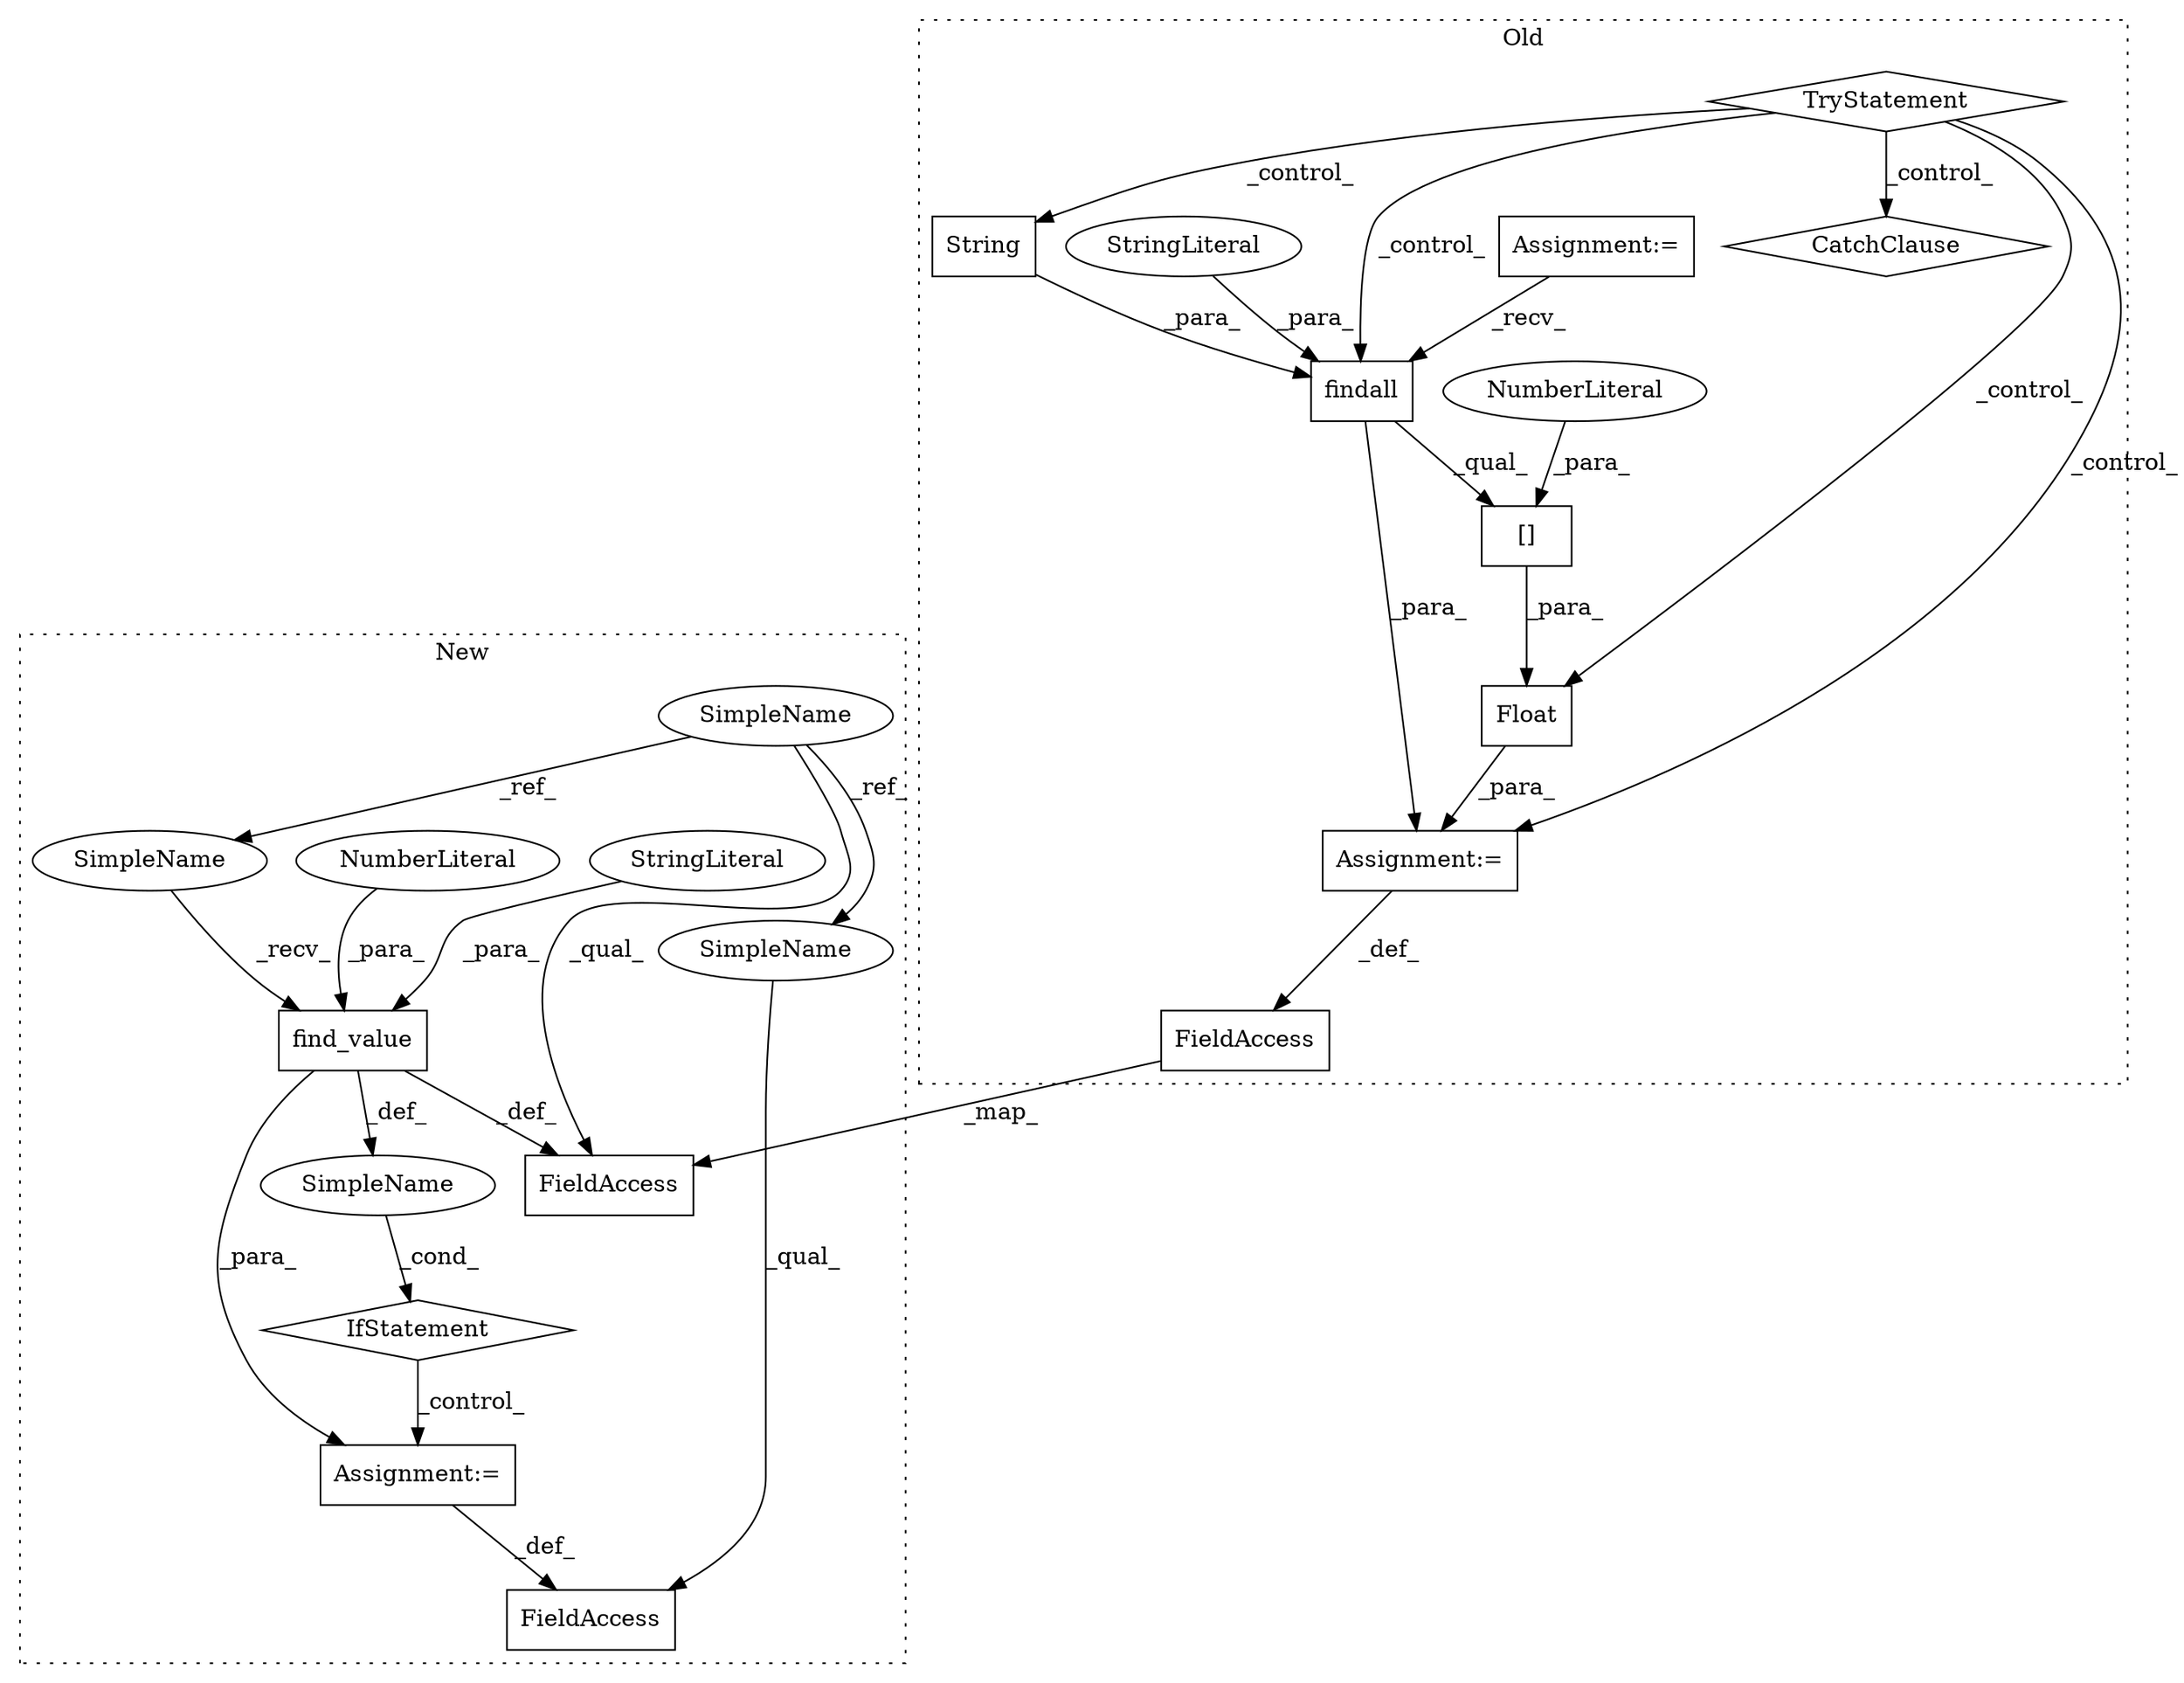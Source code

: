 digraph G {
subgraph cluster0 {
1 [label="String" a="32" s="27629,27641" l="7,1" shape="box"];
8 [label="FieldAccess" a="22" s="28077" l="18" shape="box"];
11 [label="[]" a="2" s="27596,27645" l="48,1" shape="box"];
12 [label="NumberLiteral" a="34" s="27644" l="1" shape="ellipse"];
14 [label="findall" a="32" s="27599,27642" l="8,1" shape="box"];
15 [label="StringLiteral" a="45" s="27607" l="21" shape="ellipse"];
16 [label="Float" a="32" s="27590,27646" l="6,1" shape="box"];
17 [label="TryStatement" a="54" s="27534" l="4" shape="diamond"];
18 [label="CatchClause" a="12" s="27664,27698" l="11,2" shape="diamond"];
19 [label="Assignment:=" a="7" s="27589" l="1" shape="box"];
20 [label="Assignment:=" a="7" s="26976" l="2" shape="box"];
label = "Old";
style="dotted";
}
subgraph cluster1 {
2 [label="find_value" a="32" s="26455,26508" l="11,1" shape="box"];
3 [label="FieldAccess" a="22" s="26553" l="18" shape="box"];
4 [label="IfStatement" a="25" s="26515,26543" l="4,2" shape="diamond"];
5 [label="SimpleName" a="42" s="" l="" shape="ellipse"];
6 [label="Assignment:=" a="7" s="26571" l="1" shape="box"];
7 [label="FieldAccess" a="22" s="26431" l="18" shape="box"];
9 [label="SimpleName" a="42" s="25932" l="4" shape="ellipse"];
10 [label="NumberLiteral" a="34" s="26504" l="4" shape="ellipse"];
13 [label="StringLiteral" a="45" s="26466" l="17" shape="ellipse"];
21 [label="SimpleName" a="42" s="26450" l="4" shape="ellipse"];
22 [label="SimpleName" a="42" s="26553" l="4" shape="ellipse"];
label = "New";
style="dotted";
}
1 -> 14 [label="_para_"];
2 -> 5 [label="_def_"];
2 -> 7 [label="_def_"];
2 -> 6 [label="_para_"];
4 -> 6 [label="_control_"];
5 -> 4 [label="_cond_"];
6 -> 3 [label="_def_"];
8 -> 7 [label="_map_"];
9 -> 7 [label="_qual_"];
9 -> 21 [label="_ref_"];
9 -> 22 [label="_ref_"];
10 -> 2 [label="_para_"];
11 -> 16 [label="_para_"];
12 -> 11 [label="_para_"];
13 -> 2 [label="_para_"];
14 -> 19 [label="_para_"];
14 -> 11 [label="_qual_"];
15 -> 14 [label="_para_"];
16 -> 19 [label="_para_"];
17 -> 1 [label="_control_"];
17 -> 14 [label="_control_"];
17 -> 18 [label="_control_"];
17 -> 19 [label="_control_"];
17 -> 16 [label="_control_"];
19 -> 8 [label="_def_"];
20 -> 14 [label="_recv_"];
21 -> 2 [label="_recv_"];
22 -> 3 [label="_qual_"];
}